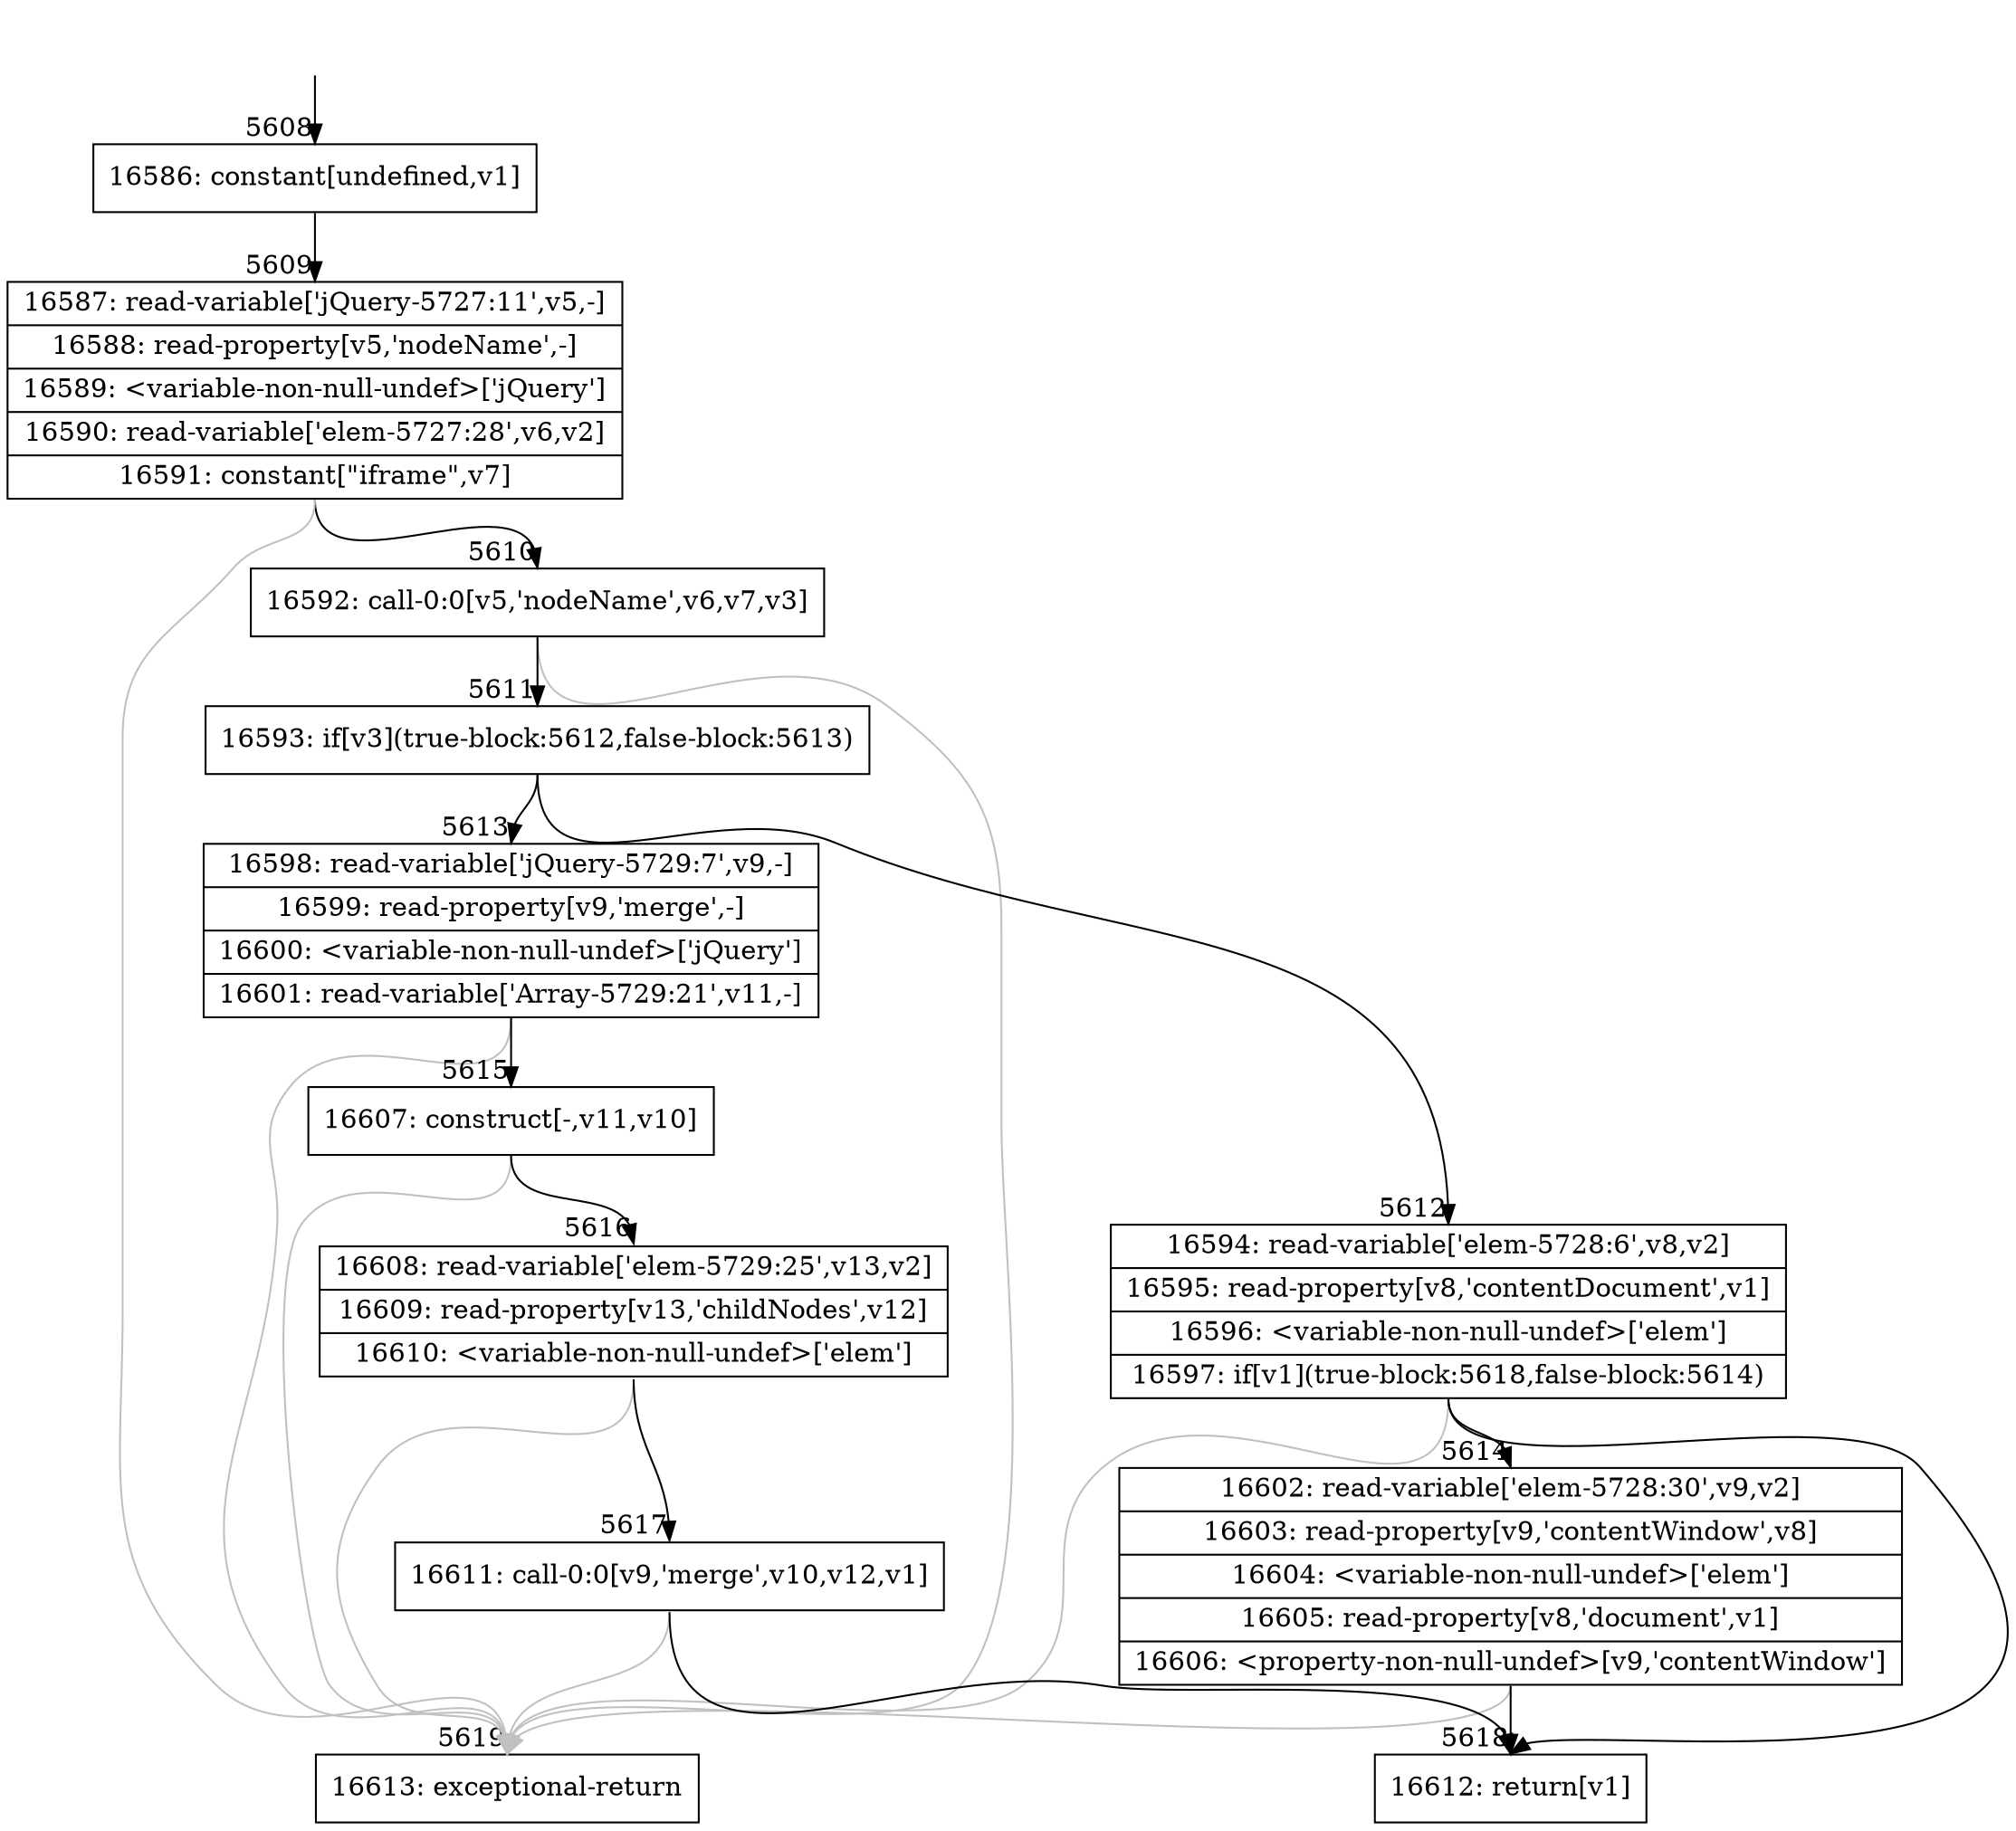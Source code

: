 digraph {
rankdir="TD"
BB_entry361[shape=none,label=""];
BB_entry361 -> BB5608 [tailport=s, headport=n, headlabel="    5608"]
BB5608 [shape=record label="{16586: constant[undefined,v1]}" ] 
BB5608 -> BB5609 [tailport=s, headport=n, headlabel="      5609"]
BB5609 [shape=record label="{16587: read-variable['jQuery-5727:11',v5,-]|16588: read-property[v5,'nodeName',-]|16589: \<variable-non-null-undef\>['jQuery']|16590: read-variable['elem-5727:28',v6,v2]|16591: constant[\"iframe\",v7]}" ] 
BB5609 -> BB5610 [tailport=s, headport=n, headlabel="      5610"]
BB5609 -> BB5619 [tailport=s, headport=n, color=gray, headlabel="      5619"]
BB5610 [shape=record label="{16592: call-0:0[v5,'nodeName',v6,v7,v3]}" ] 
BB5610 -> BB5611 [tailport=s, headport=n, headlabel="      5611"]
BB5610 -> BB5619 [tailport=s, headport=n, color=gray]
BB5611 [shape=record label="{16593: if[v3](true-block:5612,false-block:5613)}" ] 
BB5611 -> BB5612 [tailport=s, headport=n, headlabel="      5612"]
BB5611 -> BB5613 [tailport=s, headport=n, headlabel="      5613"]
BB5612 [shape=record label="{16594: read-variable['elem-5728:6',v8,v2]|16595: read-property[v8,'contentDocument',v1]|16596: \<variable-non-null-undef\>['elem']|16597: if[v1](true-block:5618,false-block:5614)}" ] 
BB5612 -> BB5618 [tailport=s, headport=n, headlabel="      5618"]
BB5612 -> BB5614 [tailport=s, headport=n, headlabel="      5614"]
BB5612 -> BB5619 [tailport=s, headport=n, color=gray]
BB5613 [shape=record label="{16598: read-variable['jQuery-5729:7',v9,-]|16599: read-property[v9,'merge',-]|16600: \<variable-non-null-undef\>['jQuery']|16601: read-variable['Array-5729:21',v11,-]}" ] 
BB5613 -> BB5615 [tailport=s, headport=n, headlabel="      5615"]
BB5613 -> BB5619 [tailport=s, headport=n, color=gray]
BB5614 [shape=record label="{16602: read-variable['elem-5728:30',v9,v2]|16603: read-property[v9,'contentWindow',v8]|16604: \<variable-non-null-undef\>['elem']|16605: read-property[v8,'document',v1]|16606: \<property-non-null-undef\>[v9,'contentWindow']}" ] 
BB5614 -> BB5618 [tailport=s, headport=n]
BB5614 -> BB5619 [tailport=s, headport=n, color=gray]
BB5615 [shape=record label="{16607: construct[-,v11,v10]}" ] 
BB5615 -> BB5616 [tailport=s, headport=n, headlabel="      5616"]
BB5615 -> BB5619 [tailport=s, headport=n, color=gray]
BB5616 [shape=record label="{16608: read-variable['elem-5729:25',v13,v2]|16609: read-property[v13,'childNodes',v12]|16610: \<variable-non-null-undef\>['elem']}" ] 
BB5616 -> BB5617 [tailport=s, headport=n, headlabel="      5617"]
BB5616 -> BB5619 [tailport=s, headport=n, color=gray]
BB5617 [shape=record label="{16611: call-0:0[v9,'merge',v10,v12,v1]}" ] 
BB5617 -> BB5618 [tailport=s, headport=n]
BB5617 -> BB5619 [tailport=s, headport=n, color=gray]
BB5618 [shape=record label="{16612: return[v1]}" ] 
BB5619 [shape=record label="{16613: exceptional-return}" ] 
}
